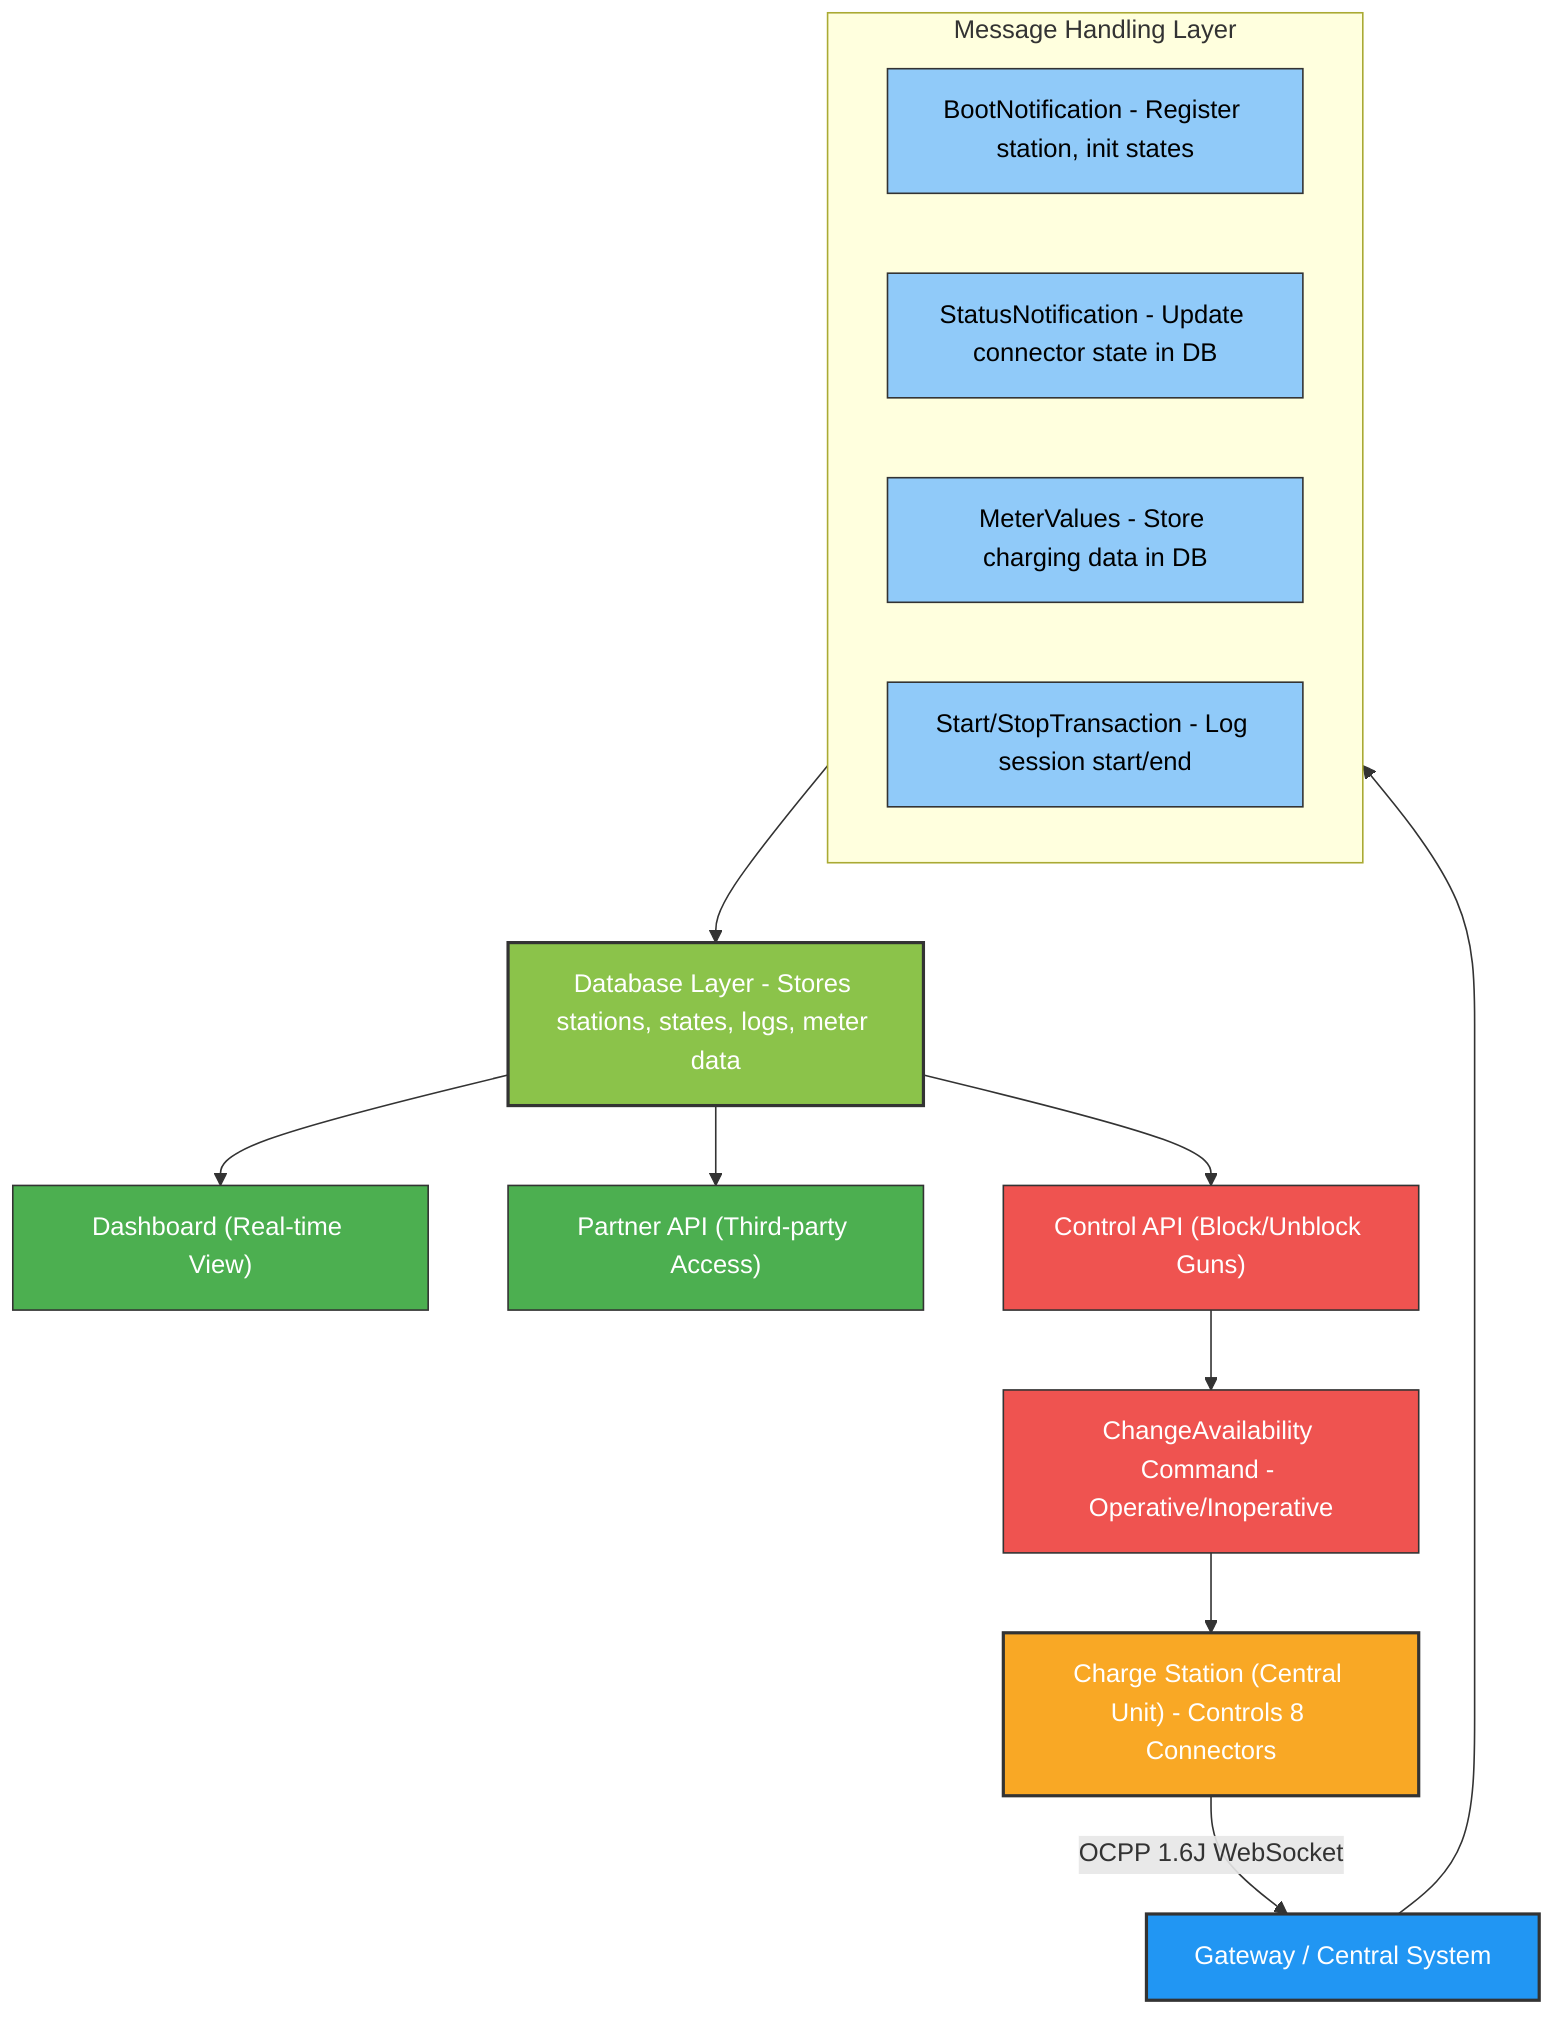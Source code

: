 flowchart TD
    %% Styling definitions
    classDef station fill:#f9a825,stroke:#333,stroke-width:2px,color:#fff
    classDef gateway fill:#2196f3,stroke:#333,stroke-width:2px,color:#fff
    classDef message fill:#90caf9,stroke:#333,stroke-width:1px,color:#000
    classDef db fill:#8bc34a,stroke:#333,stroke-width:2px,color:#fff
    classDef api fill:#4caf50,stroke:#333,stroke-width:1px,color:#fff
    classDef control fill:#ef5350,stroke:#333,stroke-width:1px,color:#fff

    %% Nodes
    A["Charge Station (Central Unit) - Controls 8 Connectors"]:::station -->|OCPP 1.6J WebSocket| B["Gateway / Central System"]:::gateway

    subgraph Message_Handling["Message Handling Layer"]
        B1["BootNotification - Register station, init states"]:::message
        B2["StatusNotification - Update connector state in DB"]:::message
        B3["MeterValues - Store charging data in DB"]:::message
        B4["Start/StopTransaction - Log session start/end"]:::message
    end

    B --> Message_Handling

    Message_Handling --> C["Database Layer - Stores stations, states, logs, meter data"]:::db

    C --> D1["Dashboard (Real-time View)"]:::api
    C --> D2["Partner API (Third-party Access)"]:::api
    C --> D3["Control API (Block/Unblock Guns)"]:::control

    D3 --> E["ChangeAvailability Command - Operative/Inoperative"]:::control
    E --> A